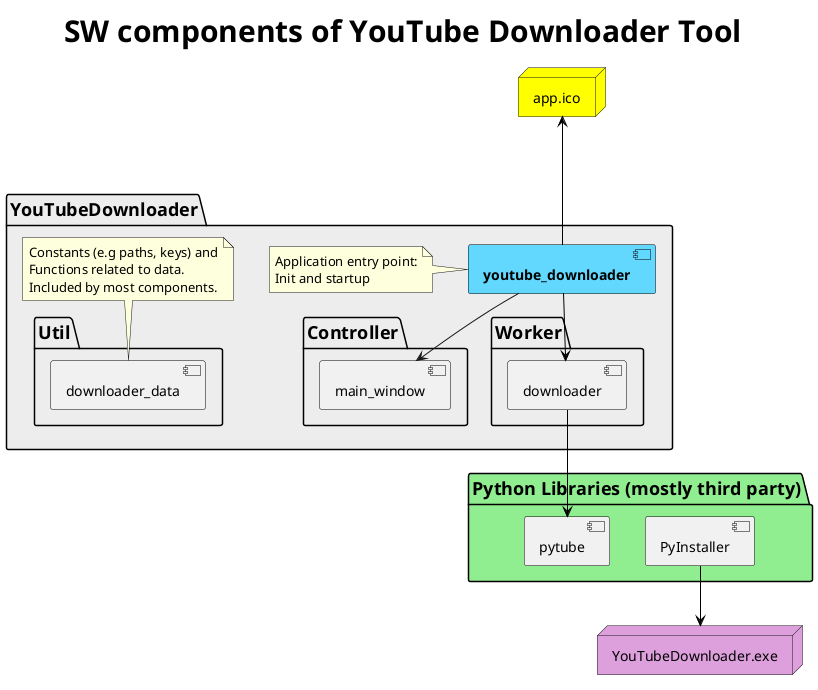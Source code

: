 @startuml cdYouTubeDownloaderSWComponents.svg
skinparam titleFontSize 30
skinparam titleFontStyle bold
skinparam packageBorderColor black
skinparam packageFontSize 18
skinparam groupFontStyle bold
skinparam componentBorderColor black
skinparam interfaceBorderColor black
skinparam CollectionsBorderColor black

title SW components of YouTube Downloader Tool

node "app.ico" as icon #yellow

package "YouTubeDownloader" as YtDl #ededed {
  component "**youtube_downloader**" as youtube_downloader #63d8ff
  note left of youtube_downloader
    Application entry point:
    Init and startup
  end note
  package "Controller" as controller {
    [main_window]
  }
  package "Util" as util {
    [downloader_data] as data
  }
  note top of data
    Constants (e.g paths, keys) and
    Functions related to data.
    Included by most components.
  end note
  package "Worker" {
    [downloader]
  }
  [youtube_downloader] -d-> [main_window]
  [youtube_downloader] -[#black]u--> icon
}

node "YouTubeDownloader.exe" #plum

package "Python Libraries (mostly third party)" #lightgreen {
 [PyInstaller]
 [pytube]
}

[youtube_downloader] -[#black]-> [downloader]
[downloader] -[#black]-> [pytube]
[PyInstaller] -[#black]d-> YouTubeDownloader.exe
@enduml
